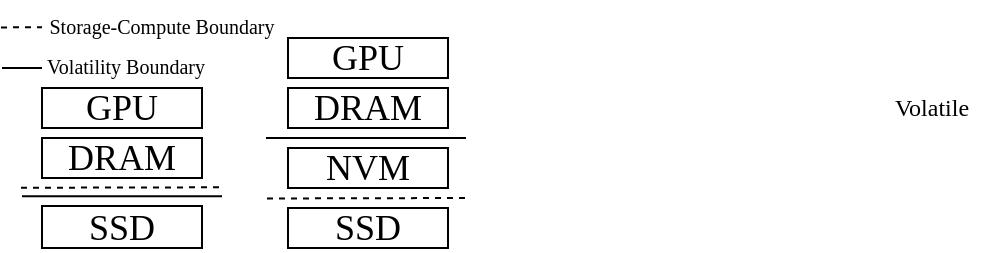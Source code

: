 <mxfile version="24.3.0" type="github">
  <diagram name="第 1 页" id="uAyjdqbHVxO7iasdIEQN">
    <mxGraphModel dx="401" dy="251" grid="1" gridSize="10" guides="1" tooltips="1" connect="1" arrows="1" fold="0" page="1" pageScale="1" pageWidth="827" pageHeight="1169" math="0" shadow="0">
      <root>
        <mxCell id="0" />
        <mxCell id="1" parent="0" />
        <mxCell id="S7OevWP9PczpmDWNFOSD-1" value="&lt;font style=&quot;font-size: 18px;&quot; face=&quot;Times New Roman&quot;&gt;GPU&lt;/font&gt;" style="rounded=0;whiteSpace=wrap;html=1;" parent="1" vertex="1">
          <mxGeometry x="200" y="110" width="80" height="20" as="geometry" />
        </mxCell>
        <mxCell id="S7OevWP9PczpmDWNFOSD-2" value="&lt;font face=&quot;Times New Roman&quot; style=&quot;font-size: 18px;&quot;&gt;DRAM&lt;/font&gt;" style="rounded=0;whiteSpace=wrap;html=1;strokeColor=default;align=center;verticalAlign=middle;fontFamily=Helvetica;fontSize=12;fontColor=default;fillColor=default;" parent="1" vertex="1">
          <mxGeometry x="200" y="135" width="80" height="20" as="geometry" />
        </mxCell>
        <mxCell id="S7OevWP9PczpmDWNFOSD-3" value="" style="endArrow=none;html=1;rounded=0;" parent="1" edge="1">
          <mxGeometry width="50" height="50" relative="1" as="geometry">
            <mxPoint x="190" y="164.12" as="sourcePoint" />
            <mxPoint x="290" y="164.12" as="targetPoint" />
          </mxGeometry>
        </mxCell>
        <mxCell id="S7OevWP9PczpmDWNFOSD-4" value="&lt;font style=&quot;font-size: 18px;&quot; face=&quot;Times New Roman&quot;&gt;SSD&lt;/font&gt;" style="rounded=0;whiteSpace=wrap;html=1;" parent="1" vertex="1">
          <mxGeometry x="200" y="169" width="80" height="21" as="geometry" />
        </mxCell>
        <mxCell id="S7OevWP9PczpmDWNFOSD-5" value="&lt;font style=&quot;font-size: 18px;&quot; face=&quot;Times New Roman&quot;&gt;GPU&lt;/font&gt;" style="rounded=0;whiteSpace=wrap;html=1;" parent="1" vertex="1">
          <mxGeometry x="323" y="85" width="80" height="20" as="geometry" />
        </mxCell>
        <mxCell id="S7OevWP9PczpmDWNFOSD-6" value="&lt;font face=&quot;Times New Roman&quot; style=&quot;font-size: 18px;&quot;&gt;DRAM&lt;/font&gt;" style="rounded=0;whiteSpace=wrap;html=1;strokeColor=default;align=center;verticalAlign=middle;fontFamily=Helvetica;fontSize=12;fontColor=default;fillColor=default;" parent="1" vertex="1">
          <mxGeometry x="323" y="110" width="80" height="20" as="geometry" />
        </mxCell>
        <mxCell id="S7OevWP9PczpmDWNFOSD-8" value="&lt;font style=&quot;font-size: 18px;&quot; face=&quot;Times New Roman&quot;&gt;SSD&lt;/font&gt;" style="rounded=0;whiteSpace=wrap;html=1;" parent="1" vertex="1">
          <mxGeometry x="323" y="170" width="80" height="20" as="geometry" />
        </mxCell>
        <mxCell id="S7OevWP9PczpmDWNFOSD-16" value="&lt;div&gt;&lt;font face=&quot;Times New Roman&quot;&gt;Volatile&lt;/font&gt;&lt;/div&gt;" style="text;html=1;align=center;verticalAlign=middle;whiteSpace=wrap;rounded=0;" parent="1" vertex="1">
          <mxGeometry x="620" y="110" width="50" height="20" as="geometry" />
        </mxCell>
        <mxCell id="S7OevWP9PczpmDWNFOSD-23" value="" style="endArrow=none;html=1;rounded=0;dashed=1;" parent="1" edge="1">
          <mxGeometry width="50" height="50" relative="1" as="geometry">
            <mxPoint x="312.5" y="165.24" as="sourcePoint" />
            <mxPoint x="413.5" y="165" as="targetPoint" />
          </mxGeometry>
        </mxCell>
        <mxCell id="S7OevWP9PczpmDWNFOSD-9" value="&lt;font style=&quot;font-size: 18px;&quot; face=&quot;Times New Roman&quot;&gt;NVM&lt;/font&gt;" style="rounded=0;whiteSpace=wrap;html=1;" parent="1" vertex="1">
          <mxGeometry x="323" y="140" width="80" height="20" as="geometry" />
        </mxCell>
        <mxCell id="S7OevWP9PczpmDWNFOSD-24" value="" style="endArrow=none;html=1;rounded=0;" parent="1" edge="1">
          <mxGeometry width="50" height="50" relative="1" as="geometry">
            <mxPoint x="312" y="135" as="sourcePoint" />
            <mxPoint x="412" y="135" as="targetPoint" />
          </mxGeometry>
        </mxCell>
        <mxCell id="d3YoMlKUpMvgJWGNqZQv-1" value="" style="endArrow=none;html=1;rounded=0;dashed=1;" edge="1" parent="1">
          <mxGeometry width="50" height="50" relative="1" as="geometry">
            <mxPoint x="189.5" y="159.88" as="sourcePoint" />
            <mxPoint x="290.5" y="159.64" as="targetPoint" />
          </mxGeometry>
        </mxCell>
        <mxCell id="d3YoMlKUpMvgJWGNqZQv-2" value="" style="endArrow=none;html=1;rounded=0;dashed=1;" edge="1" parent="1">
          <mxGeometry width="50" height="50" relative="1" as="geometry">
            <mxPoint x="179.5" y="79.72" as="sourcePoint" />
            <mxPoint x="200" y="79.6" as="targetPoint" />
          </mxGeometry>
        </mxCell>
        <mxCell id="d3YoMlKUpMvgJWGNqZQv-3" value="&lt;font style=&quot;font-size: 10px;&quot; face=&quot;Times New Roman&quot;&gt;Storage-Compute Boundary&lt;/font&gt;" style="text;html=1;align=center;verticalAlign=bottom;whiteSpace=wrap;rounded=0;fontSize=16;" vertex="1" parent="1">
          <mxGeometry x="200" y="68.88" width="120" height="20" as="geometry" />
        </mxCell>
        <mxCell id="d3YoMlKUpMvgJWGNqZQv-4" value="" style="endArrow=none;html=1;rounded=0;" edge="1" parent="1">
          <mxGeometry width="50" height="50" relative="1" as="geometry">
            <mxPoint x="180" y="100" as="sourcePoint" />
            <mxPoint x="200" y="100" as="targetPoint" />
          </mxGeometry>
        </mxCell>
        <mxCell id="d3YoMlKUpMvgJWGNqZQv-5" value="&lt;font style=&quot;font-size: 10px;&quot; face=&quot;Times New Roman&quot;&gt;Volatility Boundary&lt;/font&gt;" style="text;html=1;align=center;verticalAlign=bottom;whiteSpace=wrap;rounded=0;fontSize=16;" vertex="1" parent="1">
          <mxGeometry x="182" y="88.88" width="120" height="20" as="geometry" />
        </mxCell>
      </root>
    </mxGraphModel>
  </diagram>
</mxfile>
